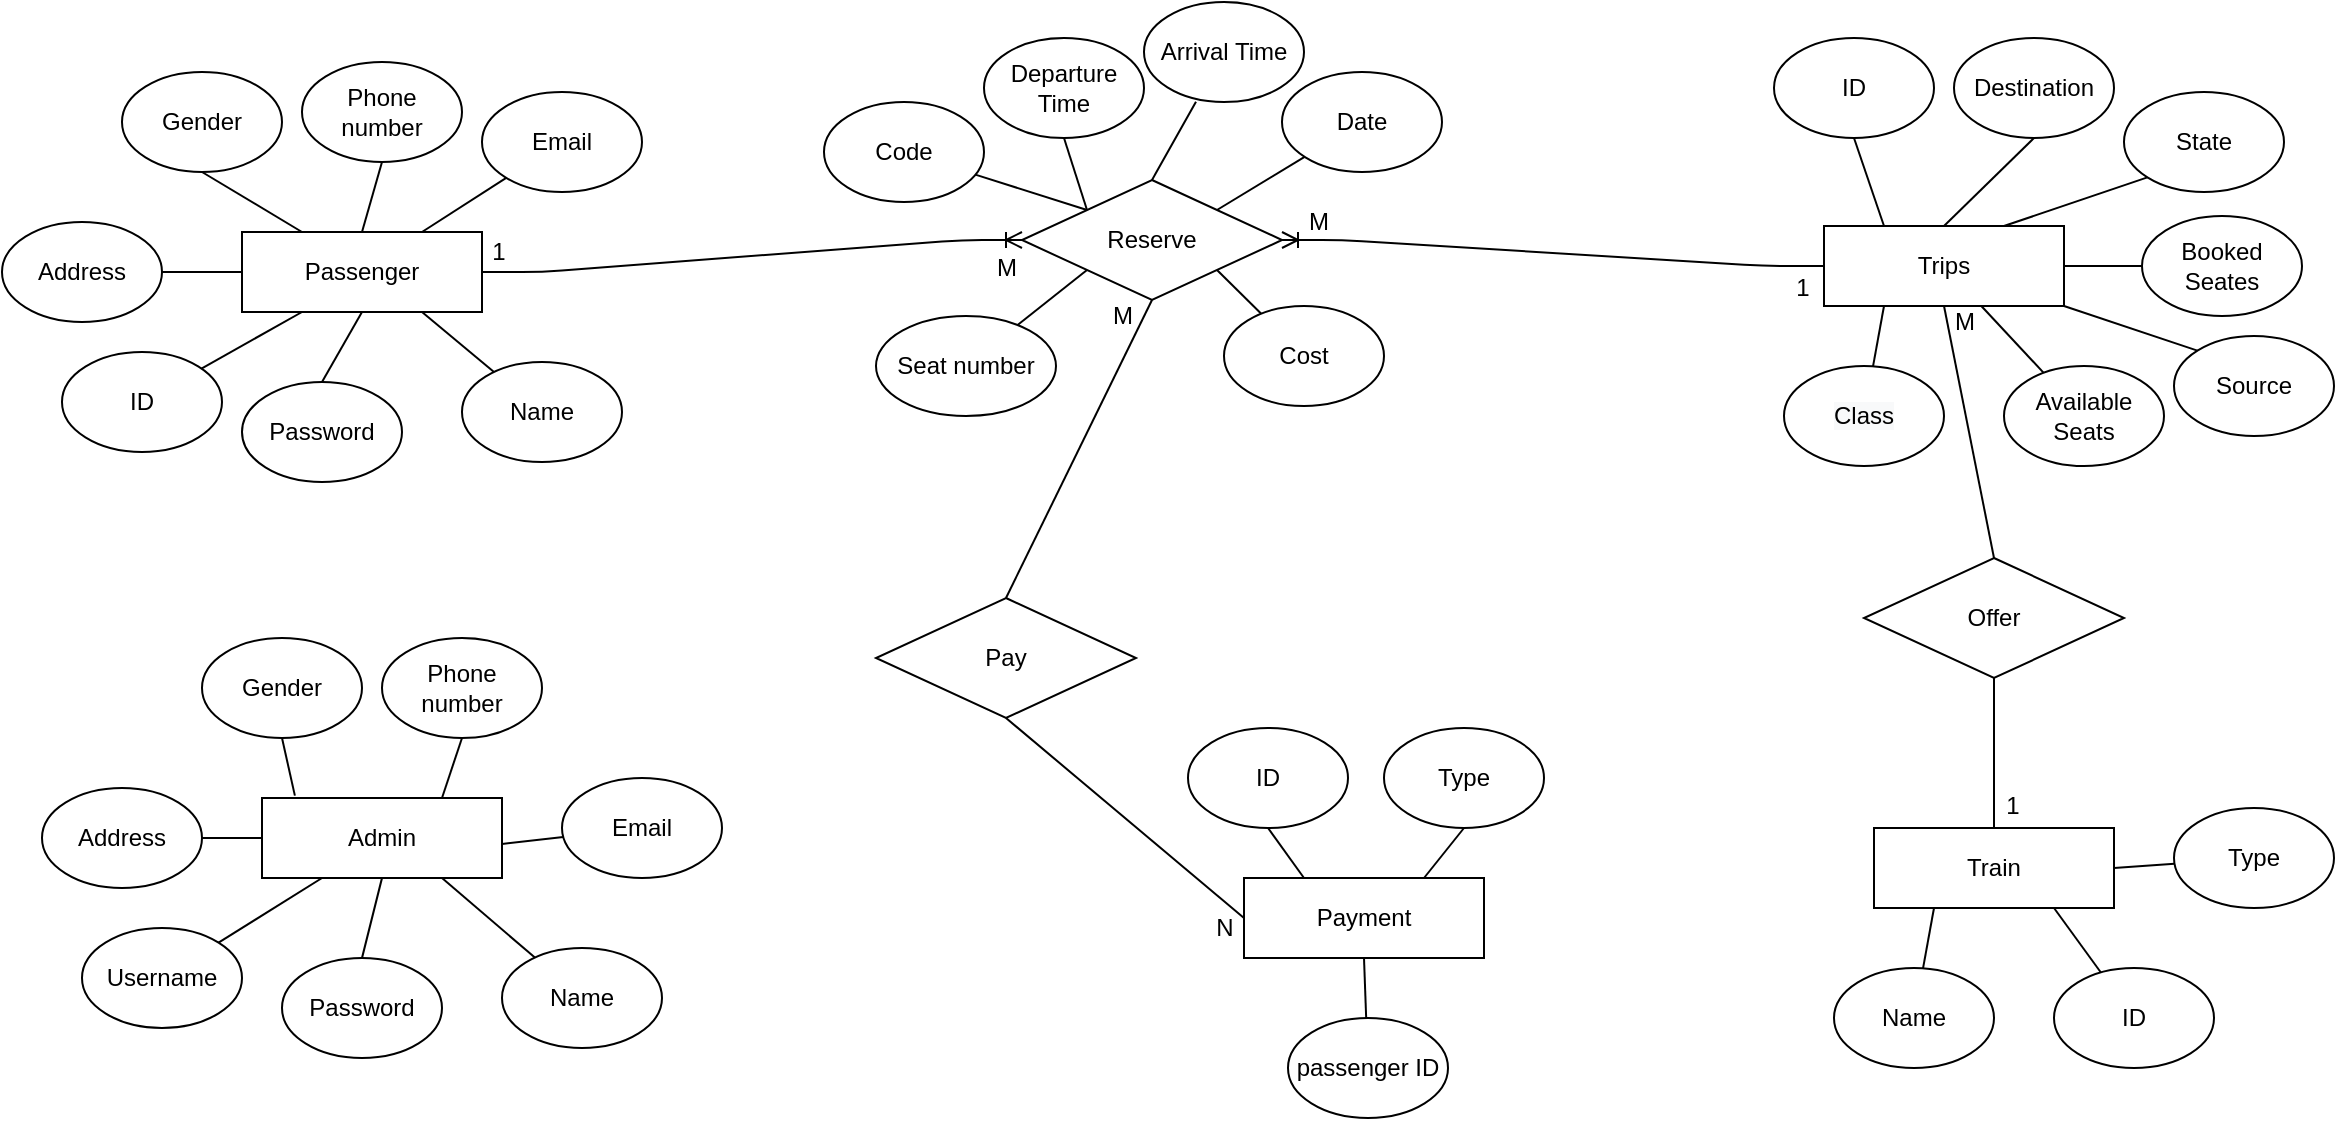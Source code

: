 <mxfile version="13.9.9" type="device"><diagram id="-f5Zd0AVh18vRh3rMmST" name="Page-1"><mxGraphModel dx="1221" dy="714" grid="1" gridSize="10" guides="1" tooltips="1" connect="1" arrows="1" fold="1" page="1" pageScale="1" pageWidth="1300" pageHeight="900" math="0" shadow="0"><root><mxCell id="0"/><mxCell id="1" parent="0"/><mxCell id="vPX6J6Qr8ejct3cRf0ru-2" value="Passenger" style="rounded=0;whiteSpace=wrap;html=1;" parent="1" vertex="1"><mxGeometry x="130" y="137" width="120" height="40" as="geometry"/></mxCell><mxCell id="vPX6J6Qr8ejct3cRf0ru-3" value="" style="endArrow=none;html=1;exitX=0.25;exitY=1;exitDx=0;exitDy=0;" parent="1" source="vPX6J6Qr8ejct3cRf0ru-2" target="vPX6J6Qr8ejct3cRf0ru-4" edge="1"><mxGeometry width="50" height="50" relative="1" as="geometry"><mxPoint x="100" y="227" as="sourcePoint"/><mxPoint x="150" y="177" as="targetPoint"/></mxGeometry></mxCell><mxCell id="vPX6J6Qr8ejct3cRf0ru-4" value="ID" style="ellipse;whiteSpace=wrap;html=1;" parent="1" vertex="1"><mxGeometry x="40" y="197" width="80" height="50" as="geometry"/></mxCell><mxCell id="vPX6J6Qr8ejct3cRf0ru-5" value="" style="endArrow=none;html=1;exitX=0.75;exitY=1;exitDx=0;exitDy=0;" parent="1" source="vPX6J6Qr8ejct3cRf0ru-2" target="vPX6J6Qr8ejct3cRf0ru-6" edge="1"><mxGeometry width="50" height="50" relative="1" as="geometry"><mxPoint x="170" y="187" as="sourcePoint"/><mxPoint x="160" y="187" as="targetPoint"/></mxGeometry></mxCell><mxCell id="vPX6J6Qr8ejct3cRf0ru-6" value="Name" style="ellipse;whiteSpace=wrap;html=1;" parent="1" vertex="1"><mxGeometry x="240" y="202" width="80" height="50" as="geometry"/></mxCell><mxCell id="vPX6J6Qr8ejct3cRf0ru-7" value="" style="endArrow=none;html=1;exitX=0.75;exitY=0;exitDx=0;exitDy=0;" parent="1" source="vPX6J6Qr8ejct3cRf0ru-2" target="vPX6J6Qr8ejct3cRf0ru-8" edge="1"><mxGeometry width="50" height="50" relative="1" as="geometry"><mxPoint x="250" y="160" as="sourcePoint"/><mxPoint x="320" y="145" as="targetPoint"/></mxGeometry></mxCell><mxCell id="vPX6J6Qr8ejct3cRf0ru-8" value="Email" style="ellipse;whiteSpace=wrap;html=1;" parent="1" vertex="1"><mxGeometry x="250" y="67" width="80" height="50" as="geometry"/></mxCell><mxCell id="vPX6J6Qr8ejct3cRf0ru-9" value="" style="endArrow=none;html=1;exitX=0;exitY=0.5;exitDx=0;exitDy=0;" parent="1" source="vPX6J6Qr8ejct3cRf0ru-2" target="vPX6J6Qr8ejct3cRf0ru-10" edge="1"><mxGeometry width="50" height="50" relative="1" as="geometry"><mxPoint x="80" y="145" as="sourcePoint"/><mxPoint x="70" y="145" as="targetPoint"/></mxGeometry></mxCell><mxCell id="vPX6J6Qr8ejct3cRf0ru-10" value="Address" style="ellipse;whiteSpace=wrap;html=1;" parent="1" vertex="1"><mxGeometry x="10" y="132" width="80" height="50" as="geometry"/></mxCell><mxCell id="vPX6J6Qr8ejct3cRf0ru-14" value="Gender" style="ellipse;whiteSpace=wrap;html=1;" parent="1" vertex="1"><mxGeometry x="70" y="57" width="80" height="50" as="geometry"/></mxCell><mxCell id="vPX6J6Qr8ejct3cRf0ru-15" value="" style="endArrow=none;html=1;exitX=0.25;exitY=0;exitDx=0;exitDy=0;entryX=0.5;entryY=1;entryDx=0;entryDy=0;" parent="1" source="vPX6J6Qr8ejct3cRf0ru-2" target="vPX6J6Qr8ejct3cRf0ru-14" edge="1"><mxGeometry width="50" height="50" relative="1" as="geometry"><mxPoint x="60" y="157" as="sourcePoint"/><mxPoint x="110" y="107" as="targetPoint"/></mxGeometry></mxCell><mxCell id="vPX6J6Qr8ejct3cRf0ru-16" value="Train" style="rounded=0;whiteSpace=wrap;html=1;" parent="1" vertex="1"><mxGeometry x="946" y="435" width="120" height="40" as="geometry"/></mxCell><mxCell id="vPX6J6Qr8ejct3cRf0ru-18" value="" style="endArrow=none;html=1;exitX=0.25;exitY=1;exitDx=0;exitDy=0;" parent="1" source="vPX6J6Qr8ejct3cRf0ru-16" target="vPX6J6Qr8ejct3cRf0ru-19" edge="1"><mxGeometry width="50" height="50" relative="1" as="geometry"><mxPoint x="966" y="475" as="sourcePoint"/><mxPoint x="936" y="485" as="targetPoint"/></mxGeometry></mxCell><mxCell id="vPX6J6Qr8ejct3cRf0ru-19" value="Name" style="ellipse;whiteSpace=wrap;html=1;" parent="1" vertex="1"><mxGeometry x="926" y="505" width="80" height="50" as="geometry"/></mxCell><mxCell id="vPX6J6Qr8ejct3cRf0ru-22" value="Phone number" style="ellipse;whiteSpace=wrap;html=1;" parent="1" vertex="1"><mxGeometry x="160" y="52" width="80" height="50" as="geometry"/></mxCell><mxCell id="vPX6J6Qr8ejct3cRf0ru-23" value="" style="endArrow=none;html=1;exitX=0.5;exitY=0;exitDx=0;exitDy=0;entryX=0.5;entryY=1;entryDx=0;entryDy=0;" parent="1" source="vPX6J6Qr8ejct3cRf0ru-2" target="vPX6J6Qr8ejct3cRf0ru-22" edge="1"><mxGeometry width="50" height="50" relative="1" as="geometry"><mxPoint x="236.44" y="135.8" as="sourcePoint"/><mxPoint x="200" y="107" as="targetPoint"/></mxGeometry></mxCell><mxCell id="vPX6J6Qr8ejct3cRf0ru-25" value="" style="endArrow=none;html=1;exitX=0.75;exitY=1;exitDx=0;exitDy=0;" parent="1" source="vPX6J6Qr8ejct3cRf0ru-16" target="vPX6J6Qr8ejct3cRf0ru-26" edge="1"><mxGeometry width="50" height="50" relative="1" as="geometry"><mxPoint x="1076" y="475" as="sourcePoint"/><mxPoint x="1066" y="475" as="targetPoint"/></mxGeometry></mxCell><mxCell id="vPX6J6Qr8ejct3cRf0ru-26" value="ID" style="ellipse;whiteSpace=wrap;html=1;" parent="1" vertex="1"><mxGeometry x="1036" y="505" width="80" height="50" as="geometry"/></mxCell><mxCell id="vPX6J6Qr8ejct3cRf0ru-27" value="" style="endArrow=none;html=1;exitX=1;exitY=0.5;exitDx=0;exitDy=0;" parent="1" source="vPX6J6Qr8ejct3cRf0ru-16" target="vPX6J6Qr8ejct3cRf0ru-28" edge="1"><mxGeometry width="50" height="50" relative="1" as="geometry"><mxPoint x="1156" y="425" as="sourcePoint"/><mxPoint x="1146" y="425" as="targetPoint"/></mxGeometry></mxCell><mxCell id="vPX6J6Qr8ejct3cRf0ru-28" value="Type" style="ellipse;whiteSpace=wrap;html=1;" parent="1" vertex="1"><mxGeometry x="1096" y="425" width="80" height="50" as="geometry"/></mxCell><mxCell id="vPX6J6Qr8ejct3cRf0ru-33" value="" style="endArrow=none;html=1;exitX=0;exitY=1;exitDx=0;exitDy=0;" parent="1" source="MaegGcU3q_s-tVZIIUvX-15" target="vPX6J6Qr8ejct3cRf0ru-34" edge="1"><mxGeometry width="50" height="50" relative="1" as="geometry"><mxPoint x="809" y="-50.0" as="sourcePoint"/><mxPoint x="799" y="-40" as="targetPoint"/></mxGeometry></mxCell><mxCell id="vPX6J6Qr8ejct3cRf0ru-34" value="Seat number" style="ellipse;whiteSpace=wrap;html=1;" parent="1" vertex="1"><mxGeometry x="447" y="179" width="90" height="50" as="geometry"/></mxCell><mxCell id="vPX6J6Qr8ejct3cRf0ru-37" value="" style="endArrow=none;html=1;exitX=1;exitY=0;exitDx=0;exitDy=0;" parent="1" source="MaegGcU3q_s-tVZIIUvX-15" target="vPX6J6Qr8ejct3cRf0ru-38" edge="1"><mxGeometry width="50" height="50" relative="1" as="geometry"><mxPoint x="655" y="12.0" as="sourcePoint"/><mxPoint x="735" y="-18" as="targetPoint"/></mxGeometry></mxCell><mxCell id="vPX6J6Qr8ejct3cRf0ru-38" value="Date" style="ellipse;whiteSpace=wrap;html=1;" parent="1" vertex="1"><mxGeometry x="650" y="57" width="80" height="50" as="geometry"/></mxCell><mxCell id="vPX6J6Qr8ejct3cRf0ru-39" value="" style="endArrow=none;html=1;exitX=0;exitY=0;exitDx=0;exitDy=0;" parent="1" source="MaegGcU3q_s-tVZIIUvX-15" target="vPX6J6Qr8ejct3cRf0ru-40" edge="1"><mxGeometry width="50" height="50" relative="1" as="geometry"><mxPoint x="809" y="-70.0" as="sourcePoint"/><mxPoint x="739" y="-140" as="targetPoint"/></mxGeometry></mxCell><mxCell id="vPX6J6Qr8ejct3cRf0ru-40" value="Code" style="ellipse;whiteSpace=wrap;html=1;" parent="1" vertex="1"><mxGeometry x="421" y="72" width="80" height="50" as="geometry"/></mxCell><mxCell id="vPX6J6Qr8ejct3cRf0ru-41" value="Source" style="ellipse;whiteSpace=wrap;html=1;" parent="1" vertex="1"><mxGeometry x="1096" y="189" width="80" height="50" as="geometry"/></mxCell><mxCell id="vPX6J6Qr8ejct3cRf0ru-42" value="" style="endArrow=none;html=1;exitX=1;exitY=1;exitDx=0;exitDy=0;entryX=0;entryY=0;entryDx=0;entryDy=0;" parent="1" source="MaegGcU3q_s-tVZIIUvX-2" target="vPX6J6Qr8ejct3cRf0ru-41" edge="1"><mxGeometry width="50" height="50" relative="1" as="geometry"><mxPoint x="821.36" y="-90.8" as="sourcePoint"/><mxPoint x="799" y="-122" as="targetPoint"/></mxGeometry></mxCell><mxCell id="vPX6J6Qr8ejct3cRf0ru-43" value="Destination" style="ellipse;whiteSpace=wrap;html=1;" parent="1" vertex="1"><mxGeometry x="986" y="40" width="80" height="50" as="geometry"/></mxCell><mxCell id="vPX6J6Qr8ejct3cRf0ru-44" value="" style="endArrow=none;html=1;entryX=0.5;entryY=1;entryDx=0;entryDy=0;exitX=0.5;exitY=0;exitDx=0;exitDy=0;" parent="1" source="MaegGcU3q_s-tVZIIUvX-2" target="vPX6J6Qr8ejct3cRf0ru-43" edge="1"><mxGeometry width="50" height="50" relative="1" as="geometry"><mxPoint x="620" y="124" as="sourcePoint"/><mxPoint x="872.5" y="139" as="targetPoint"/></mxGeometry></mxCell><mxCell id="vPX6J6Qr8ejct3cRf0ru-64" value="Departure Time" style="ellipse;whiteSpace=wrap;html=1;" parent="1" vertex="1"><mxGeometry x="501" y="40" width="80" height="50" as="geometry"/></mxCell><mxCell id="vPX6J6Qr8ejct3cRf0ru-65" value="" style="endArrow=none;html=1;exitX=0;exitY=0;exitDx=0;exitDy=0;entryX=0.5;entryY=1;entryDx=0;entryDy=0;" parent="1" source="MaegGcU3q_s-tVZIIUvX-15" target="vPX6J6Qr8ejct3cRf0ru-64" edge="1"><mxGeometry width="50" height="50" relative="1" as="geometry"><mxPoint x="595" y="-8.0" as="sourcePoint"/><mxPoint x="705" y="-40" as="targetPoint"/></mxGeometry></mxCell><mxCell id="vPX6J6Qr8ejct3cRf0ru-66" value="Arrival Time" style="ellipse;whiteSpace=wrap;html=1;" parent="1" vertex="1"><mxGeometry x="581" y="22" width="80" height="50" as="geometry"/></mxCell><mxCell id="vPX6J6Qr8ejct3cRf0ru-67" value="" style="endArrow=none;html=1;exitX=0.5;exitY=0;exitDx=0;exitDy=0;entryX=0.325;entryY=0.998;entryDx=0;entryDy=0;entryPerimeter=0;" parent="1" source="MaegGcU3q_s-tVZIIUvX-15" target="vPX6J6Qr8ejct3cRf0ru-66" edge="1"><mxGeometry width="50" height="50" relative="1" as="geometry"><mxPoint x="625" y="-8.0" as="sourcePoint"/><mxPoint x="775" y="-10" as="targetPoint"/></mxGeometry></mxCell><mxCell id="vPX6J6Qr8ejct3cRf0ru-69" value="Admin" style="rounded=0;whiteSpace=wrap;html=1;" parent="1" vertex="1"><mxGeometry x="140" y="420" width="120" height="40" as="geometry"/></mxCell><mxCell id="vPX6J6Qr8ejct3cRf0ru-70" value="" style="endArrow=none;html=1;exitX=0.25;exitY=1;exitDx=0;exitDy=0;" parent="1" source="vPX6J6Qr8ejct3cRf0ru-69" target="vPX6J6Qr8ejct3cRf0ru-71" edge="1"><mxGeometry width="50" height="50" relative="1" as="geometry"><mxPoint x="110" y="510" as="sourcePoint"/><mxPoint x="160" y="460" as="targetPoint"/></mxGeometry></mxCell><mxCell id="vPX6J6Qr8ejct3cRf0ru-71" value="Username" style="ellipse;whiteSpace=wrap;html=1;" parent="1" vertex="1"><mxGeometry x="50" y="485" width="80" height="50" as="geometry"/></mxCell><mxCell id="vPX6J6Qr8ejct3cRf0ru-72" value="" style="endArrow=none;html=1;exitX=0.75;exitY=1;exitDx=0;exitDy=0;" parent="1" source="vPX6J6Qr8ejct3cRf0ru-69" target="vPX6J6Qr8ejct3cRf0ru-73" edge="1"><mxGeometry width="50" height="50" relative="1" as="geometry"><mxPoint x="180" y="470" as="sourcePoint"/><mxPoint x="170" y="470" as="targetPoint"/></mxGeometry></mxCell><mxCell id="vPX6J6Qr8ejct3cRf0ru-73" value="Name" style="ellipse;whiteSpace=wrap;html=1;" parent="1" vertex="1"><mxGeometry x="260" y="495" width="80" height="50" as="geometry"/></mxCell><mxCell id="vPX6J6Qr8ejct3cRf0ru-74" value="" style="endArrow=none;html=1;" parent="1" target="vPX6J6Qr8ejct3cRf0ru-75" edge="1"><mxGeometry width="50" height="50" relative="1" as="geometry"><mxPoint x="260" y="443" as="sourcePoint"/><mxPoint x="330" y="428" as="targetPoint"/></mxGeometry></mxCell><mxCell id="vPX6J6Qr8ejct3cRf0ru-75" value="Email" style="ellipse;whiteSpace=wrap;html=1;" parent="1" vertex="1"><mxGeometry x="290" y="410" width="80" height="50" as="geometry"/></mxCell><mxCell id="vPX6J6Qr8ejct3cRf0ru-76" value="" style="endArrow=none;html=1;exitX=0;exitY=0.5;exitDx=0;exitDy=0;" parent="1" source="vPX6J6Qr8ejct3cRf0ru-69" target="vPX6J6Qr8ejct3cRf0ru-77" edge="1"><mxGeometry width="50" height="50" relative="1" as="geometry"><mxPoint x="90" y="428" as="sourcePoint"/><mxPoint x="80" y="428" as="targetPoint"/></mxGeometry></mxCell><mxCell id="vPX6J6Qr8ejct3cRf0ru-77" value="Address" style="ellipse;whiteSpace=wrap;html=1;" parent="1" vertex="1"><mxGeometry x="30" y="415" width="80" height="50" as="geometry"/></mxCell><mxCell id="vPX6J6Qr8ejct3cRf0ru-78" value="Gender" style="ellipse;whiteSpace=wrap;html=1;" parent="1" vertex="1"><mxGeometry x="110" y="340" width="80" height="50" as="geometry"/></mxCell><mxCell id="vPX6J6Qr8ejct3cRf0ru-79" value="" style="endArrow=none;html=1;exitX=0.137;exitY=-0.03;exitDx=0;exitDy=0;entryX=0.5;entryY=1;entryDx=0;entryDy=0;exitPerimeter=0;" parent="1" source="vPX6J6Qr8ejct3cRf0ru-69" target="vPX6J6Qr8ejct3cRf0ru-78" edge="1"><mxGeometry width="50" height="50" relative="1" as="geometry"><mxPoint x="70" y="440" as="sourcePoint"/><mxPoint x="120" y="390" as="targetPoint"/></mxGeometry></mxCell><mxCell id="vPX6J6Qr8ejct3cRf0ru-80" value="Phone number" style="ellipse;whiteSpace=wrap;html=1;" parent="1" vertex="1"><mxGeometry x="200" y="340" width="80" height="50" as="geometry"/></mxCell><mxCell id="vPX6J6Qr8ejct3cRf0ru-81" value="" style="endArrow=none;html=1;exitX=0.75;exitY=0;exitDx=0;exitDy=0;entryX=0.5;entryY=1;entryDx=0;entryDy=0;" parent="1" source="vPX6J6Qr8ejct3cRf0ru-69" target="vPX6J6Qr8ejct3cRf0ru-80" edge="1"><mxGeometry width="50" height="50" relative="1" as="geometry"><mxPoint x="246.44" y="418.8" as="sourcePoint"/><mxPoint x="210" y="390" as="targetPoint"/></mxGeometry></mxCell><mxCell id="vPX6J6Qr8ejct3cRf0ru-82" value="" style="endArrow=none;html=1;exitX=1;exitY=1;exitDx=0;exitDy=0;" parent="1" source="MaegGcU3q_s-tVZIIUvX-15" target="vPX6J6Qr8ejct3cRf0ru-83" edge="1"><mxGeometry width="50" height="50" relative="1" as="geometry"><mxPoint x="625" y="32.0" as="sourcePoint"/><mxPoint x="760" y="32" as="targetPoint"/></mxGeometry></mxCell><mxCell id="vPX6J6Qr8ejct3cRf0ru-83" value="Cost" style="ellipse;whiteSpace=wrap;html=1;" parent="1" vertex="1"><mxGeometry x="621" y="174" width="80" height="50" as="geometry"/></mxCell><mxCell id="vPX6J6Qr8ejct3cRf0ru-85" value="Password" style="ellipse;whiteSpace=wrap;html=1;" parent="1" vertex="1"><mxGeometry x="150" y="500" width="80" height="50" as="geometry"/></mxCell><mxCell id="vPX6J6Qr8ejct3cRf0ru-86" value="" style="endArrow=none;html=1;entryX=0.5;entryY=1;entryDx=0;entryDy=0;exitX=0.5;exitY=0;exitDx=0;exitDy=0;" parent="1" source="vPX6J6Qr8ejct3cRf0ru-85" target="vPX6J6Qr8ejct3cRf0ru-69" edge="1"><mxGeometry width="50" height="50" relative="1" as="geometry"><mxPoint x="170" y="515" as="sourcePoint"/><mxPoint x="220" y="465" as="targetPoint"/></mxGeometry></mxCell><mxCell id="vPX6J6Qr8ejct3cRf0ru-87" value="Password" style="ellipse;whiteSpace=wrap;html=1;" parent="1" vertex="1"><mxGeometry x="130" y="212" width="80" height="50" as="geometry"/></mxCell><mxCell id="vPX6J6Qr8ejct3cRf0ru-88" value="" style="endArrow=none;html=1;entryX=0.5;entryY=1;entryDx=0;entryDy=0;exitX=0.5;exitY=0;exitDx=0;exitDy=0;" parent="1" source="vPX6J6Qr8ejct3cRf0ru-87" target="vPX6J6Qr8ejct3cRf0ru-2" edge="1"><mxGeometry width="50" height="50" relative="1" as="geometry"><mxPoint x="160" y="232" as="sourcePoint"/><mxPoint x="190" y="177" as="targetPoint"/></mxGeometry></mxCell><mxCell id="vPX6J6Qr8ejct3cRf0ru-143" value="Payment" style="rounded=0;whiteSpace=wrap;html=1;" parent="1" vertex="1"><mxGeometry x="631" y="460" width="120" height="40" as="geometry"/></mxCell><mxCell id="vPX6J6Qr8ejct3cRf0ru-144" value="" style="endArrow=none;html=1;exitX=0.5;exitY=1;exitDx=0;exitDy=0;" parent="1" source="vPX6J6Qr8ejct3cRf0ru-143" target="vPX6J6Qr8ejct3cRf0ru-145" edge="1"><mxGeometry width="50" height="50" relative="1" as="geometry"><mxPoint x="671" y="510" as="sourcePoint"/><mxPoint x="661" y="510" as="targetPoint"/></mxGeometry></mxCell><mxCell id="vPX6J6Qr8ejct3cRf0ru-145" value="passenger ID" style="ellipse;whiteSpace=wrap;html=1;" parent="1" vertex="1"><mxGeometry x="653" y="530" width="80" height="50" as="geometry"/></mxCell><mxCell id="vPX6J6Qr8ejct3cRf0ru-148" value="ID" style="ellipse;whiteSpace=wrap;html=1;" parent="1" vertex="1"><mxGeometry x="603" y="385" width="80" height="50" as="geometry"/></mxCell><mxCell id="vPX6J6Qr8ejct3cRf0ru-149" value="" style="endArrow=none;html=1;exitX=0.25;exitY=0;exitDx=0;exitDy=0;entryX=0.5;entryY=1;entryDx=0;entryDy=0;" parent="1" source="vPX6J6Qr8ejct3cRf0ru-143" target="vPX6J6Qr8ejct3cRf0ru-148" edge="1"><mxGeometry width="50" height="50" relative="1" as="geometry"><mxPoint x="561" y="480" as="sourcePoint"/><mxPoint x="611" y="430" as="targetPoint"/></mxGeometry></mxCell><mxCell id="MaegGcU3q_s-tVZIIUvX-2" value="Trips" style="rounded=0;whiteSpace=wrap;html=1;" parent="1" vertex="1"><mxGeometry x="921" y="134" width="120" height="40" as="geometry"/></mxCell><mxCell id="MaegGcU3q_s-tVZIIUvX-3" value="" style="endArrow=none;html=1;exitX=0.25;exitY=1;exitDx=0;exitDy=0;" parent="1" source="MaegGcU3q_s-tVZIIUvX-2" target="MaegGcU3q_s-tVZIIUvX-4" edge="1"><mxGeometry width="50" height="50" relative="1" as="geometry"><mxPoint x="941" y="174" as="sourcePoint"/><mxPoint x="911" y="184" as="targetPoint"/></mxGeometry></mxCell><mxCell id="MaegGcU3q_s-tVZIIUvX-4" value="&#10;&#10;&lt;span style=&quot;color: rgb(0, 0, 0); font-family: helvetica; font-size: 12px; font-style: normal; font-weight: 400; letter-spacing: normal; text-align: center; text-indent: 0px; text-transform: none; word-spacing: 0px; background-color: rgb(248, 249, 250); display: inline; float: none;&quot;&gt;Class&lt;/span&gt;&#10;&#10;" style="ellipse;whiteSpace=wrap;html=1;" parent="1" vertex="1"><mxGeometry x="901" y="204" width="80" height="50" as="geometry"/></mxCell><mxCell id="MaegGcU3q_s-tVZIIUvX-5" value="" style="endArrow=none;html=1;" parent="1" source="MaegGcU3q_s-tVZIIUvX-2" target="MaegGcU3q_s-tVZIIUvX-6" edge="1"><mxGeometry width="50" height="50" relative="1" as="geometry"><mxPoint x="1051" y="174" as="sourcePoint"/><mxPoint x="1041" y="174" as="targetPoint"/></mxGeometry></mxCell><mxCell id="MaegGcU3q_s-tVZIIUvX-6" value="&lt;span&gt;Available Seats&lt;/span&gt;" style="ellipse;whiteSpace=wrap;html=1;" parent="1" vertex="1"><mxGeometry x="1011" y="204" width="80" height="50" as="geometry"/></mxCell><mxCell id="MaegGcU3q_s-tVZIIUvX-7" value="" style="endArrow=none;html=1;exitX=1;exitY=0.5;exitDx=0;exitDy=0;" parent="1" source="MaegGcU3q_s-tVZIIUvX-2" target="MaegGcU3q_s-tVZIIUvX-8" edge="1"><mxGeometry width="50" height="50" relative="1" as="geometry"><mxPoint x="1131" y="124" as="sourcePoint"/><mxPoint x="1121" y="124" as="targetPoint"/></mxGeometry></mxCell><mxCell id="MaegGcU3q_s-tVZIIUvX-8" value="&lt;span&gt;Booked Seates&lt;/span&gt;" style="ellipse;whiteSpace=wrap;html=1;" parent="1" vertex="1"><mxGeometry x="1080" y="129" width="80" height="50" as="geometry"/></mxCell><mxCell id="MaegGcU3q_s-tVZIIUvX-13" value="State" style="ellipse;whiteSpace=wrap;html=1;" parent="1" vertex="1"><mxGeometry x="1071" y="67" width="80" height="50" as="geometry"/></mxCell><mxCell id="MaegGcU3q_s-tVZIIUvX-14" value="" style="endArrow=none;html=1;exitX=0.75;exitY=0;exitDx=0;exitDy=0;entryX=0;entryY=1;entryDx=0;entryDy=0;" parent="1" source="MaegGcU3q_s-tVZIIUvX-2" target="MaegGcU3q_s-tVZIIUvX-13" edge="1"><mxGeometry width="50" height="50" relative="1" as="geometry"><mxPoint x="1021" y="134" as="sourcePoint"/><mxPoint x="1001" y="104" as="targetPoint"/></mxGeometry></mxCell><mxCell id="MaegGcU3q_s-tVZIIUvX-15" value="Reserve" style="rhombus;whiteSpace=wrap;html=1;" parent="1" vertex="1"><mxGeometry x="520" y="111" width="130" height="60" as="geometry"/></mxCell><mxCell id="MaegGcU3q_s-tVZIIUvX-20" value="1" style="text;html=1;align=center;verticalAlign=middle;resizable=0;points=[];autosize=1;" parent="1" vertex="1"><mxGeometry x="248" y="137" width="20" height="20" as="geometry"/></mxCell><mxCell id="MaegGcU3q_s-tVZIIUvX-23" value="" style="edgeStyle=entityRelationEdgeStyle;fontSize=12;html=1;endArrow=ERoneToMany;entryX=0;entryY=0.5;entryDx=0;entryDy=0;exitX=1;exitY=0.5;exitDx=0;exitDy=0;" parent="1" source="vPX6J6Qr8ejct3cRf0ru-2" target="MaegGcU3q_s-tVZIIUvX-15" edge="1"><mxGeometry width="100" height="100" relative="1" as="geometry"><mxPoint x="490" y="290" as="sourcePoint"/><mxPoint x="380" y="142" as="targetPoint"/></mxGeometry></mxCell><mxCell id="MaegGcU3q_s-tVZIIUvX-24" value="M" style="text;html=1;align=center;verticalAlign=middle;resizable=0;points=[];autosize=1;" parent="1" vertex="1"><mxGeometry x="497" y="145" width="30" height="20" as="geometry"/></mxCell><mxCell id="MaegGcU3q_s-tVZIIUvX-25" value="" style="edgeStyle=entityRelationEdgeStyle;fontSize=12;html=1;endArrow=ERoneToMany;exitX=0;exitY=0.5;exitDx=0;exitDy=0;entryX=1;entryY=0.5;entryDx=0;entryDy=0;" parent="1" source="MaegGcU3q_s-tVZIIUvX-2" target="MaegGcU3q_s-tVZIIUvX-15" edge="1"><mxGeometry width="100" height="100" relative="1" as="geometry"><mxPoint x="630" y="280" as="sourcePoint"/><mxPoint x="730" y="180" as="targetPoint"/></mxGeometry></mxCell><mxCell id="MaegGcU3q_s-tVZIIUvX-26" value="1" style="text;html=1;align=center;verticalAlign=middle;resizable=0;points=[];autosize=1;" parent="1" vertex="1"><mxGeometry x="900" y="155" width="20" height="20" as="geometry"/></mxCell><mxCell id="MaegGcU3q_s-tVZIIUvX-27" value="M" style="text;html=1;align=center;verticalAlign=middle;resizable=0;points=[];autosize=1;" parent="1" vertex="1"><mxGeometry x="653" y="122" width="30" height="20" as="geometry"/></mxCell><mxCell id="MaegGcU3q_s-tVZIIUvX-30" value="1" style="text;html=1;align=center;verticalAlign=middle;resizable=0;points=[];autosize=1;" parent="1" vertex="1"><mxGeometry x="1005" y="414" width="20" height="20" as="geometry"/></mxCell><mxCell id="MaegGcU3q_s-tVZIIUvX-32" value="M" style="text;html=1;align=center;verticalAlign=middle;resizable=0;points=[];autosize=1;" parent="1" vertex="1"><mxGeometry x="976" y="172" width="30" height="20" as="geometry"/></mxCell><mxCell id="MaegGcU3q_s-tVZIIUvX-35" value="Offer" style="rhombus;whiteSpace=wrap;html=1;" parent="1" vertex="1"><mxGeometry x="941" y="300" width="130" height="60" as="geometry"/></mxCell><mxCell id="MaegGcU3q_s-tVZIIUvX-36" value="" style="endArrow=none;html=1;entryX=0.5;entryY=1;entryDx=0;entryDy=0;exitX=0.5;exitY=0;exitDx=0;exitDy=0;" parent="1" source="MaegGcU3q_s-tVZIIUvX-35" target="MaegGcU3q_s-tVZIIUvX-2" edge="1"><mxGeometry width="50" height="50" relative="1" as="geometry"><mxPoint x="1006" y="292" as="sourcePoint"/><mxPoint x="991" y="244" as="targetPoint"/></mxGeometry></mxCell><mxCell id="MaegGcU3q_s-tVZIIUvX-37" value="" style="endArrow=none;html=1;entryX=0.5;entryY=1;entryDx=0;entryDy=0;exitX=0.5;exitY=0;exitDx=0;exitDy=0;" parent="1" source="vPX6J6Qr8ejct3cRf0ru-16" target="MaegGcU3q_s-tVZIIUvX-35" edge="1"><mxGeometry width="50" height="50" relative="1" as="geometry"><mxPoint x="776" y="453" as="sourcePoint"/><mxPoint x="826" y="403" as="targetPoint"/></mxGeometry></mxCell><mxCell id="MaegGcU3q_s-tVZIIUvX-38" value="" style="endArrow=none;html=1;entryX=0.5;entryY=1;entryDx=0;entryDy=0;exitX=0.5;exitY=0;exitDx=0;exitDy=0;" parent="1" source="MaegGcU3q_s-tVZIIUvX-39" target="MaegGcU3q_s-tVZIIUvX-15" edge="1"><mxGeometry width="50" height="50" relative="1" as="geometry"><mxPoint x="590" y="290" as="sourcePoint"/><mxPoint x="610" y="320" as="targetPoint"/></mxGeometry></mxCell><mxCell id="MaegGcU3q_s-tVZIIUvX-39" value="Pay" style="rhombus;whiteSpace=wrap;html=1;" parent="1" vertex="1"><mxGeometry x="447" y="320" width="130" height="60" as="geometry"/></mxCell><mxCell id="MaegGcU3q_s-tVZIIUvX-40" value="" style="endArrow=none;html=1;entryX=0.5;entryY=1;entryDx=0;entryDy=0;exitX=0;exitY=0.5;exitDx=0;exitDy=0;" parent="1" source="vPX6J6Qr8ejct3cRf0ru-143" target="MaegGcU3q_s-tVZIIUvX-39" edge="1"><mxGeometry width="50" height="50" relative="1" as="geometry"><mxPoint x="631" y="568" as="sourcePoint"/><mxPoint x="620" y="430" as="targetPoint"/></mxGeometry></mxCell><mxCell id="MaegGcU3q_s-tVZIIUvX-41" value="Type" style="ellipse;whiteSpace=wrap;html=1;" parent="1" vertex="1"><mxGeometry x="701" y="385" width="80" height="50" as="geometry"/></mxCell><mxCell id="MaegGcU3q_s-tVZIIUvX-42" value="" style="endArrow=none;html=1;exitX=0.75;exitY=0;exitDx=0;exitDy=0;entryX=0.5;entryY=1;entryDx=0;entryDy=0;" parent="1" source="vPX6J6Qr8ejct3cRf0ru-143" target="MaegGcU3q_s-tVZIIUvX-41" edge="1"><mxGeometry width="50" height="50" relative="1" as="geometry"><mxPoint x="810" y="508.0" as="sourcePoint"/><mxPoint x="790" y="478" as="targetPoint"/></mxGeometry></mxCell><mxCell id="MaegGcU3q_s-tVZIIUvX-43" value="N" style="text;html=1;align=center;verticalAlign=middle;resizable=0;points=[];autosize=1;" parent="1" vertex="1"><mxGeometry x="611" y="475" width="20" height="20" as="geometry"/></mxCell><mxCell id="MaegGcU3q_s-tVZIIUvX-44" value="M" style="text;html=1;align=center;verticalAlign=middle;resizable=0;points=[];autosize=1;" parent="1" vertex="1"><mxGeometry x="555" y="169" width="30" height="20" as="geometry"/></mxCell><mxCell id="MaegGcU3q_s-tVZIIUvX-66" value="ID" style="ellipse;whiteSpace=wrap;html=1;" parent="1" vertex="1"><mxGeometry x="896" y="40" width="80" height="50" as="geometry"/></mxCell><mxCell id="MaegGcU3q_s-tVZIIUvX-67" value="" style="endArrow=none;html=1;exitX=0.25;exitY=0;exitDx=0;exitDy=0;entryX=0.5;entryY=1;entryDx=0;entryDy=0;" parent="1" source="MaegGcU3q_s-tVZIIUvX-2" target="MaegGcU3q_s-tVZIIUvX-66" edge="1"><mxGeometry width="50" height="50" relative="1" as="geometry"><mxPoint x="892" y="145" as="sourcePoint"/><mxPoint x="822" y="115" as="targetPoint"/></mxGeometry></mxCell></root></mxGraphModel></diagram></mxfile>